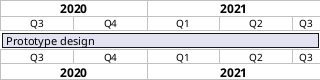 {
  "sha1": "phfg2dfsmmbrsdoe878ff50o2ydb9t9",
  "insertion": {
    "when": "2024-06-04T17:28:41.198Z",
    "url": "https://forum.plantuml.net/13560/gantt-issue-with-yearly-print-when-project-begin-beginning",
    "user": "plantuml@gmail.com"
  }
}
@startgantt
projectscale quarterly zoom 2
Project starts the 2020-07-01
[Prototype design] lasts 400 days
@endgantt
